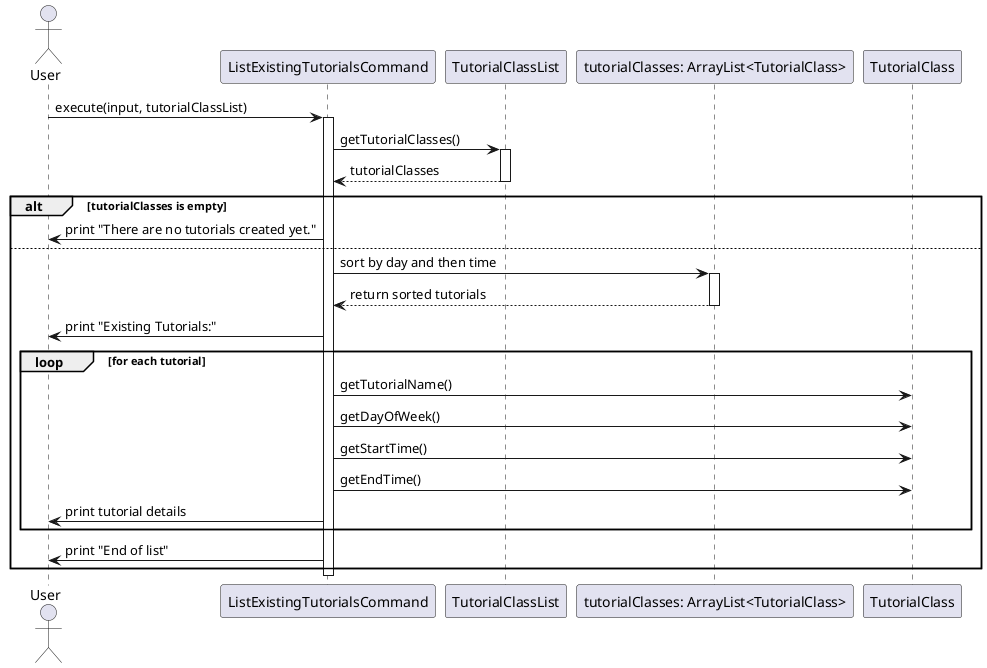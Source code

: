 @startuml

actor User

participant "ListExistingTutorialsCommand" as LETC
participant "TutorialClassList" as TCL
participant "tutorialClasses: ArrayList<TutorialClass>" as List
participant "TutorialClass" as TC

User -> LETC: execute(input, tutorialClassList)
activate LETC

LETC -> TCL: getTutorialClasses()
activate TCL
TCL --> LETC: tutorialClasses
deactivate TCL

alt tutorialClasses is empty
    LETC -> User: print "There are no tutorials created yet."
else
    LETC -> List: sort by day and then time
    activate List
    List --> LETC: return sorted tutorials
    deactivate List

    LETC -> User: print "Existing Tutorials:"

    loop for each tutorial
        LETC -> TC: getTutorialName()
        LETC -> TC: getDayOfWeek()
        LETC -> TC: getStartTime()
        LETC -> TC: getEndTime()
        LETC -> User: print tutorial details
    end

    LETC -> User: print "End of list"
end

deactivate LETC

@enduml
